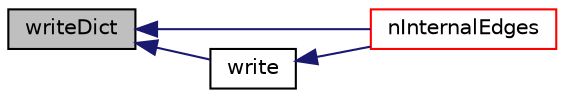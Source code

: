 digraph "writeDict"
{
  bgcolor="transparent";
  edge [fontname="Helvetica",fontsize="10",labelfontname="Helvetica",labelfontsize="10"];
  node [fontname="Helvetica",fontsize="10",shape=record];
  rankdir="LR";
  Node3063 [label="writeDict",height=0.2,width=0.4,color="black", fillcolor="grey75", style="filled", fontcolor="black"];
  Node3063 -> Node3064 [dir="back",color="midnightblue",fontsize="10",style="solid",fontname="Helvetica"];
  Node3064 [label="nInternalEdges",height=0.2,width=0.4,color="red",URL="$a26645.html#ac3a114a989f593d0844725f0e2364537",tooltip="Return number of internal edges. "];
  Node3063 -> Node3067 [dir="back",color="midnightblue",fontsize="10",style="solid",fontname="Helvetica"];
  Node3067 [label="write",height=0.2,width=0.4,color="black",URL="$a26645.html#a5368c15f9c0f3a1bb06469e707a4859a",tooltip="Write as dictionary to file. "];
  Node3067 -> Node3064 [dir="back",color="midnightblue",fontsize="10",style="solid",fontname="Helvetica"];
}

